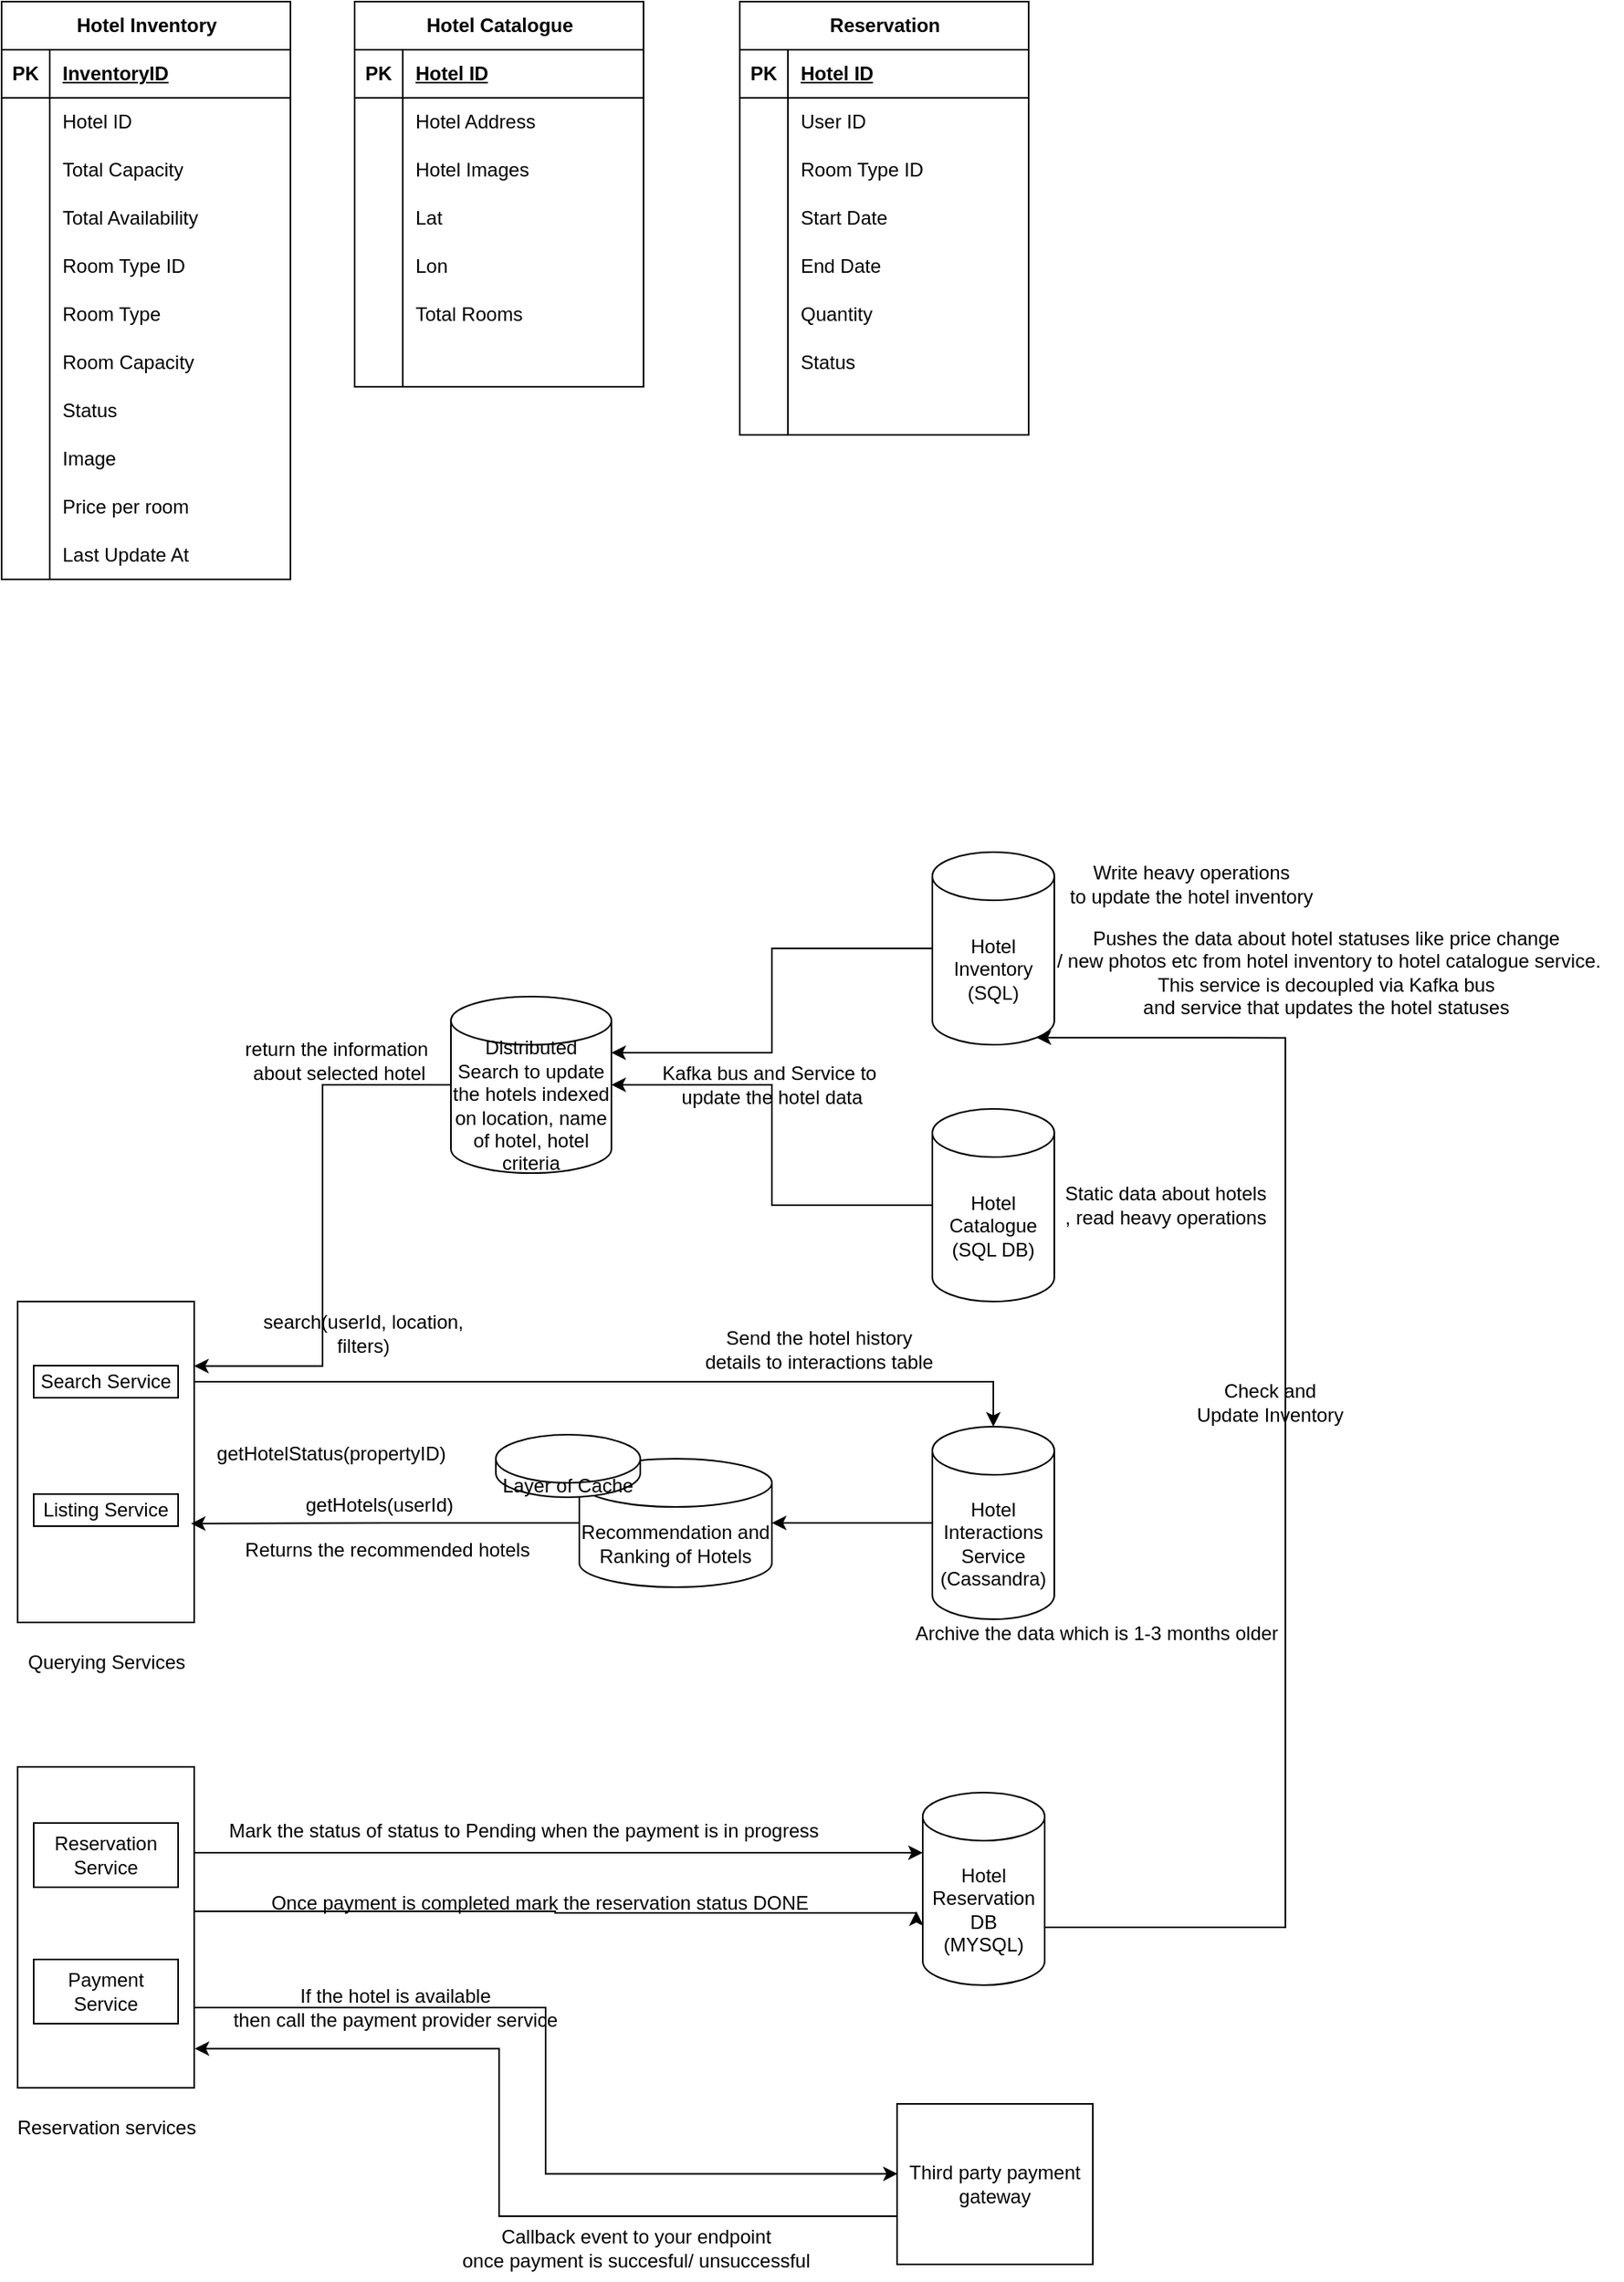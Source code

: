 <mxfile version="25.0.3">
  <diagram name="Page-1" id="vm1UubGcQgJOCqlKM7Y3">
    <mxGraphModel dx="1974" dy="1816" grid="1" gridSize="10" guides="1" tooltips="1" connect="1" arrows="1" fold="1" page="1" pageScale="1" pageWidth="827" pageHeight="1169" math="0" shadow="0">
      <root>
        <mxCell id="0" />
        <mxCell id="1" parent="0" />
        <mxCell id="UW23x5V6I6c93Vik2lZC-2" value="" style="rounded=0;whiteSpace=wrap;html=1;" vertex="1" parent="1">
          <mxGeometry y="240" width="110" height="200" as="geometry" />
        </mxCell>
        <mxCell id="UW23x5V6I6c93Vik2lZC-30" style="edgeStyle=orthogonalEdgeStyle;rounded=0;orthogonalLoop=1;jettySize=auto;html=1;entryX=1;entryY=0.5;entryDx=0;entryDy=0;entryPerimeter=0;" edge="1" parent="1" source="UW23x5V6I6c93Vik2lZC-3" target="UW23x5V6I6c93Vik2lZC-25">
          <mxGeometry relative="1" as="geometry">
            <mxPoint x="414" y="180" as="targetPoint" />
          </mxGeometry>
        </mxCell>
        <mxCell id="UW23x5V6I6c93Vik2lZC-3" value="Hotel Catalogue&lt;div&gt;(SQL DB)&lt;/div&gt;" style="shape=cylinder3;whiteSpace=wrap;html=1;boundedLbl=1;backgroundOutline=1;size=15;" vertex="1" parent="1">
          <mxGeometry x="570" y="120" width="76" height="120" as="geometry" />
        </mxCell>
        <mxCell id="UW23x5V6I6c93Vik2lZC-4" value="Hotel Inventory&lt;div&gt;(SQL)&lt;/div&gt;" style="shape=cylinder3;whiteSpace=wrap;html=1;boundedLbl=1;backgroundOutline=1;size=15;" vertex="1" parent="1">
          <mxGeometry x="570" y="-40" width="76" height="120" as="geometry" />
        </mxCell>
        <mxCell id="UW23x5V6I6c93Vik2lZC-6" value="search(userId, location,&lt;div&gt;filters)&lt;/div&gt;" style="text;html=1;align=center;verticalAlign=middle;resizable=0;points=[];autosize=1;strokeColor=none;fillColor=none;" vertex="1" parent="1">
          <mxGeometry x="140" y="240" width="150" height="40" as="geometry" />
        </mxCell>
        <mxCell id="UW23x5V6I6c93Vik2lZC-12" value="getHotelStatus(propertyID)" style="text;html=1;align=center;verticalAlign=middle;resizable=0;points=[];autosize=1;strokeColor=none;fillColor=none;" vertex="1" parent="1">
          <mxGeometry x="110" y="320" width="170" height="30" as="geometry" />
        </mxCell>
        <mxCell id="UW23x5V6I6c93Vik2lZC-14" value="Search Service" style="rounded=0;whiteSpace=wrap;html=1;" vertex="1" parent="1">
          <mxGeometry x="10" y="280" width="90" height="20" as="geometry" />
        </mxCell>
        <mxCell id="UW23x5V6I6c93Vik2lZC-15" value="Listing Service" style="rounded=0;whiteSpace=wrap;html=1;" vertex="1" parent="1">
          <mxGeometry x="10" y="360" width="90" height="20" as="geometry" />
        </mxCell>
        <mxCell id="UW23x5V6I6c93Vik2lZC-25" value="Distributed Search to update the hotels indexed on location, name of hotel, hotel criteria" style="shape=cylinder3;whiteSpace=wrap;html=1;boundedLbl=1;backgroundOutline=1;size=15;" vertex="1" parent="1">
          <mxGeometry x="270" y="50" width="100" height="110" as="geometry" />
        </mxCell>
        <mxCell id="UW23x5V6I6c93Vik2lZC-31" value="return the information&amp;nbsp;&lt;div&gt;about selected hotel&lt;br&gt;&lt;/div&gt;" style="text;html=1;align=center;verticalAlign=middle;resizable=0;points=[];autosize=1;strokeColor=none;fillColor=none;" vertex="1" parent="1">
          <mxGeometry x="130" y="70" width="140" height="40" as="geometry" />
        </mxCell>
        <mxCell id="UW23x5V6I6c93Vik2lZC-36" value="Kafka bus and Service to&lt;div&gt;&amp;nbsp;update the hotel data&lt;/div&gt;" style="text;html=1;align=center;verticalAlign=middle;resizable=0;points=[];autosize=1;strokeColor=none;fillColor=none;" vertex="1" parent="1">
          <mxGeometry x="388" y="85" width="160" height="40" as="geometry" />
        </mxCell>
        <mxCell id="UW23x5V6I6c93Vik2lZC-37" value="Hotel Interactions Service&lt;div&gt;(Cassandra)&lt;/div&gt;" style="shape=cylinder3;whiteSpace=wrap;html=1;boundedLbl=1;backgroundOutline=1;size=15;" vertex="1" parent="1">
          <mxGeometry x="570" y="318" width="76" height="120" as="geometry" />
        </mxCell>
        <mxCell id="UW23x5V6I6c93Vik2lZC-38" value="&lt;div&gt;Recommendation and Ranking of Hotels&lt;/div&gt;" style="shape=cylinder3;whiteSpace=wrap;html=1;boundedLbl=1;backgroundOutline=1;size=15;" vertex="1" parent="1">
          <mxGeometry x="350" y="338" width="120" height="80" as="geometry" />
        </mxCell>
        <mxCell id="UW23x5V6I6c93Vik2lZC-39" style="edgeStyle=orthogonalEdgeStyle;rounded=0;orthogonalLoop=1;jettySize=auto;html=1;entryX=1;entryY=0.5;entryDx=0;entryDy=0;entryPerimeter=0;" edge="1" parent="1" source="UW23x5V6I6c93Vik2lZC-37" target="UW23x5V6I6c93Vik2lZC-38">
          <mxGeometry relative="1" as="geometry" />
        </mxCell>
        <mxCell id="UW23x5V6I6c93Vik2lZC-40" style="edgeStyle=orthogonalEdgeStyle;rounded=0;orthogonalLoop=1;jettySize=auto;html=1;entryX=0.982;entryY=0.692;entryDx=0;entryDy=0;entryPerimeter=0;" edge="1" parent="1" source="UW23x5V6I6c93Vik2lZC-38" target="UW23x5V6I6c93Vik2lZC-2">
          <mxGeometry relative="1" as="geometry" />
        </mxCell>
        <mxCell id="UW23x5V6I6c93Vik2lZC-42" style="edgeStyle=orthogonalEdgeStyle;rounded=0;orthogonalLoop=1;jettySize=auto;html=1;exitX=1;exitY=0.25;exitDx=0;exitDy=0;entryX=0.5;entryY=0;entryDx=0;entryDy=0;entryPerimeter=0;" edge="1" parent="1" source="UW23x5V6I6c93Vik2lZC-2" target="UW23x5V6I6c93Vik2lZC-37">
          <mxGeometry relative="1" as="geometry">
            <Array as="points">
              <mxPoint x="608" y="290" />
            </Array>
          </mxGeometry>
        </mxCell>
        <mxCell id="UW23x5V6I6c93Vik2lZC-43" style="edgeStyle=orthogonalEdgeStyle;rounded=0;orthogonalLoop=1;jettySize=auto;html=1;entryX=1;entryY=0.201;entryDx=0;entryDy=0;entryPerimeter=0;" edge="1" parent="1" source="UW23x5V6I6c93Vik2lZC-25" target="UW23x5V6I6c93Vik2lZC-2">
          <mxGeometry relative="1" as="geometry" />
        </mxCell>
        <mxCell id="UW23x5V6I6c93Vik2lZC-44" value="Send the hotel history&lt;div&gt;details to interactions table&lt;/div&gt;" style="text;html=1;align=center;verticalAlign=middle;resizable=0;points=[];autosize=1;strokeColor=none;fillColor=none;" vertex="1" parent="1">
          <mxGeometry x="414" y="250" width="170" height="40" as="geometry" />
        </mxCell>
        <mxCell id="UW23x5V6I6c93Vik2lZC-46" value="Pushes the data about hotel statuses like price change&lt;div&gt;&amp;nbsp;/ new photos etc from hotel inventory to hotel catalogue service.&lt;/div&gt;&lt;div&gt;This service is decoupled via Kafka bus&lt;/div&gt;&lt;div&gt;and service that updates the hotel statuses&lt;/div&gt;" style="text;html=1;align=center;verticalAlign=middle;resizable=0;points=[];autosize=1;strokeColor=none;fillColor=none;" vertex="1" parent="1">
          <mxGeometry x="630" width="370" height="70" as="geometry" />
        </mxCell>
        <mxCell id="UW23x5V6I6c93Vik2lZC-47" value="Returns the recommended hotels" style="text;html=1;align=center;verticalAlign=middle;resizable=0;points=[];autosize=1;strokeColor=none;fillColor=none;" vertex="1" parent="1">
          <mxGeometry x="130" y="380" width="200" height="30" as="geometry" />
        </mxCell>
        <mxCell id="UW23x5V6I6c93Vik2lZC-50" value="&lt;div&gt;Layer of Cache&lt;/div&gt;" style="shape=cylinder3;whiteSpace=wrap;html=1;boundedLbl=1;backgroundOutline=1;size=15;" vertex="1" parent="1">
          <mxGeometry x="298" y="323" width="90" height="39" as="geometry" />
        </mxCell>
        <mxCell id="UW23x5V6I6c93Vik2lZC-51" value="getHotels(userId)" style="text;html=1;align=center;verticalAlign=middle;resizable=0;points=[];autosize=1;strokeColor=none;fillColor=none;" vertex="1" parent="1">
          <mxGeometry x="170" y="354" width="110" height="26" as="geometry" />
        </mxCell>
        <mxCell id="UW23x5V6I6c93Vik2lZC-52" value="&lt;br class=&quot;Apple-interchange-newline&quot;&gt;&lt;span style=&quot;text-wrap-mode: wrap;&quot;&gt;Archive the data which is 1-3 months older&lt;/span&gt;" style="text;html=1;align=center;verticalAlign=middle;resizable=0;points=[];autosize=1;strokeColor=none;fillColor=none;" vertex="1" parent="1">
          <mxGeometry x="550" y="418" width="244" height="41" as="geometry" />
        </mxCell>
        <mxCell id="UW23x5V6I6c93Vik2lZC-53" value="Hotel Inventory" style="shape=table;startSize=30;container=1;collapsible=1;childLayout=tableLayout;fixedRows=1;rowLines=0;fontStyle=1;align=center;resizeLast=1;html=1;" vertex="1" parent="1">
          <mxGeometry x="-10" y="-570" width="180" height="360" as="geometry" />
        </mxCell>
        <mxCell id="UW23x5V6I6c93Vik2lZC-54" value="" style="shape=tableRow;horizontal=0;startSize=0;swimlaneHead=0;swimlaneBody=0;fillColor=none;collapsible=0;dropTarget=0;points=[[0,0.5],[1,0.5]];portConstraint=eastwest;top=0;left=0;right=0;bottom=1;" vertex="1" parent="UW23x5V6I6c93Vik2lZC-53">
          <mxGeometry y="30" width="180" height="30" as="geometry" />
        </mxCell>
        <mxCell id="UW23x5V6I6c93Vik2lZC-55" value="PK" style="shape=partialRectangle;connectable=0;fillColor=none;top=0;left=0;bottom=0;right=0;fontStyle=1;overflow=hidden;whiteSpace=wrap;html=1;" vertex="1" parent="UW23x5V6I6c93Vik2lZC-54">
          <mxGeometry width="30" height="30" as="geometry">
            <mxRectangle width="30" height="30" as="alternateBounds" />
          </mxGeometry>
        </mxCell>
        <mxCell id="UW23x5V6I6c93Vik2lZC-56" value="InventoryID" style="shape=partialRectangle;connectable=0;fillColor=none;top=0;left=0;bottom=0;right=0;align=left;spacingLeft=6;fontStyle=5;overflow=hidden;whiteSpace=wrap;html=1;" vertex="1" parent="UW23x5V6I6c93Vik2lZC-54">
          <mxGeometry x="30" width="150" height="30" as="geometry">
            <mxRectangle width="150" height="30" as="alternateBounds" />
          </mxGeometry>
        </mxCell>
        <mxCell id="UW23x5V6I6c93Vik2lZC-57" value="" style="shape=tableRow;horizontal=0;startSize=0;swimlaneHead=0;swimlaneBody=0;fillColor=none;collapsible=0;dropTarget=0;points=[[0,0.5],[1,0.5]];portConstraint=eastwest;top=0;left=0;right=0;bottom=0;" vertex="1" parent="UW23x5V6I6c93Vik2lZC-53">
          <mxGeometry y="60" width="180" height="30" as="geometry" />
        </mxCell>
        <mxCell id="UW23x5V6I6c93Vik2lZC-58" value="" style="shape=partialRectangle;connectable=0;fillColor=none;top=0;left=0;bottom=0;right=0;editable=1;overflow=hidden;whiteSpace=wrap;html=1;" vertex="1" parent="UW23x5V6I6c93Vik2lZC-57">
          <mxGeometry width="30" height="30" as="geometry">
            <mxRectangle width="30" height="30" as="alternateBounds" />
          </mxGeometry>
        </mxCell>
        <mxCell id="UW23x5V6I6c93Vik2lZC-59" value="Hotel ID" style="shape=partialRectangle;connectable=0;fillColor=none;top=0;left=0;bottom=0;right=0;align=left;spacingLeft=6;overflow=hidden;whiteSpace=wrap;html=1;" vertex="1" parent="UW23x5V6I6c93Vik2lZC-57">
          <mxGeometry x="30" width="150" height="30" as="geometry">
            <mxRectangle width="150" height="30" as="alternateBounds" />
          </mxGeometry>
        </mxCell>
        <mxCell id="UW23x5V6I6c93Vik2lZC-106" style="shape=tableRow;horizontal=0;startSize=0;swimlaneHead=0;swimlaneBody=0;fillColor=none;collapsible=0;dropTarget=0;points=[[0,0.5],[1,0.5]];portConstraint=eastwest;top=0;left=0;right=0;bottom=0;" vertex="1" parent="UW23x5V6I6c93Vik2lZC-53">
          <mxGeometry y="90" width="180" height="30" as="geometry" />
        </mxCell>
        <mxCell id="UW23x5V6I6c93Vik2lZC-107" style="shape=partialRectangle;connectable=0;fillColor=none;top=0;left=0;bottom=0;right=0;editable=1;overflow=hidden;whiteSpace=wrap;html=1;" vertex="1" parent="UW23x5V6I6c93Vik2lZC-106">
          <mxGeometry width="30" height="30" as="geometry">
            <mxRectangle width="30" height="30" as="alternateBounds" />
          </mxGeometry>
        </mxCell>
        <mxCell id="UW23x5V6I6c93Vik2lZC-108" value="Total Capacity" style="shape=partialRectangle;connectable=0;fillColor=none;top=0;left=0;bottom=0;right=0;align=left;spacingLeft=6;overflow=hidden;whiteSpace=wrap;html=1;" vertex="1" parent="UW23x5V6I6c93Vik2lZC-106">
          <mxGeometry x="30" width="150" height="30" as="geometry">
            <mxRectangle width="150" height="30" as="alternateBounds" />
          </mxGeometry>
        </mxCell>
        <mxCell id="UW23x5V6I6c93Vik2lZC-103" style="shape=tableRow;horizontal=0;startSize=0;swimlaneHead=0;swimlaneBody=0;fillColor=none;collapsible=0;dropTarget=0;points=[[0,0.5],[1,0.5]];portConstraint=eastwest;top=0;left=0;right=0;bottom=0;" vertex="1" parent="UW23x5V6I6c93Vik2lZC-53">
          <mxGeometry y="120" width="180" height="30" as="geometry" />
        </mxCell>
        <mxCell id="UW23x5V6I6c93Vik2lZC-104" style="shape=partialRectangle;connectable=0;fillColor=none;top=0;left=0;bottom=0;right=0;editable=1;overflow=hidden;whiteSpace=wrap;html=1;" vertex="1" parent="UW23x5V6I6c93Vik2lZC-103">
          <mxGeometry width="30" height="30" as="geometry">
            <mxRectangle width="30" height="30" as="alternateBounds" />
          </mxGeometry>
        </mxCell>
        <mxCell id="UW23x5V6I6c93Vik2lZC-105" value="Total Availability" style="shape=partialRectangle;connectable=0;fillColor=none;top=0;left=0;bottom=0;right=0;align=left;spacingLeft=6;overflow=hidden;whiteSpace=wrap;html=1;" vertex="1" parent="UW23x5V6I6c93Vik2lZC-103">
          <mxGeometry x="30" width="150" height="30" as="geometry">
            <mxRectangle width="150" height="30" as="alternateBounds" />
          </mxGeometry>
        </mxCell>
        <mxCell id="UW23x5V6I6c93Vik2lZC-131" style="shape=tableRow;horizontal=0;startSize=0;swimlaneHead=0;swimlaneBody=0;fillColor=none;collapsible=0;dropTarget=0;points=[[0,0.5],[1,0.5]];portConstraint=eastwest;top=0;left=0;right=0;bottom=0;" vertex="1" parent="UW23x5V6I6c93Vik2lZC-53">
          <mxGeometry y="150" width="180" height="30" as="geometry" />
        </mxCell>
        <mxCell id="UW23x5V6I6c93Vik2lZC-132" style="shape=partialRectangle;connectable=0;fillColor=none;top=0;left=0;bottom=0;right=0;editable=1;overflow=hidden;whiteSpace=wrap;html=1;" vertex="1" parent="UW23x5V6I6c93Vik2lZC-131">
          <mxGeometry width="30" height="30" as="geometry">
            <mxRectangle width="30" height="30" as="alternateBounds" />
          </mxGeometry>
        </mxCell>
        <mxCell id="UW23x5V6I6c93Vik2lZC-133" value="Room Type ID" style="shape=partialRectangle;connectable=0;fillColor=none;top=0;left=0;bottom=0;right=0;align=left;spacingLeft=6;overflow=hidden;whiteSpace=wrap;html=1;" vertex="1" parent="UW23x5V6I6c93Vik2lZC-131">
          <mxGeometry x="30" width="150" height="30" as="geometry">
            <mxRectangle width="150" height="30" as="alternateBounds" />
          </mxGeometry>
        </mxCell>
        <mxCell id="UW23x5V6I6c93Vik2lZC-60" value="" style="shape=tableRow;horizontal=0;startSize=0;swimlaneHead=0;swimlaneBody=0;fillColor=none;collapsible=0;dropTarget=0;points=[[0,0.5],[1,0.5]];portConstraint=eastwest;top=0;left=0;right=0;bottom=0;" vertex="1" parent="UW23x5V6I6c93Vik2lZC-53">
          <mxGeometry y="180" width="180" height="30" as="geometry" />
        </mxCell>
        <mxCell id="UW23x5V6I6c93Vik2lZC-61" value="" style="shape=partialRectangle;connectable=0;fillColor=none;top=0;left=0;bottom=0;right=0;editable=1;overflow=hidden;whiteSpace=wrap;html=1;" vertex="1" parent="UW23x5V6I6c93Vik2lZC-60">
          <mxGeometry width="30" height="30" as="geometry">
            <mxRectangle width="30" height="30" as="alternateBounds" />
          </mxGeometry>
        </mxCell>
        <mxCell id="UW23x5V6I6c93Vik2lZC-62" value="Room Type" style="shape=partialRectangle;connectable=0;fillColor=none;top=0;left=0;bottom=0;right=0;align=left;spacingLeft=6;overflow=hidden;whiteSpace=wrap;html=1;" vertex="1" parent="UW23x5V6I6c93Vik2lZC-60">
          <mxGeometry x="30" width="150" height="30" as="geometry">
            <mxRectangle width="150" height="30" as="alternateBounds" />
          </mxGeometry>
        </mxCell>
        <mxCell id="UW23x5V6I6c93Vik2lZC-63" value="" style="shape=tableRow;horizontal=0;startSize=0;swimlaneHead=0;swimlaneBody=0;fillColor=none;collapsible=0;dropTarget=0;points=[[0,0.5],[1,0.5]];portConstraint=eastwest;top=0;left=0;right=0;bottom=0;" vertex="1" parent="UW23x5V6I6c93Vik2lZC-53">
          <mxGeometry y="210" width="180" height="30" as="geometry" />
        </mxCell>
        <mxCell id="UW23x5V6I6c93Vik2lZC-64" value="" style="shape=partialRectangle;connectable=0;fillColor=none;top=0;left=0;bottom=0;right=0;editable=1;overflow=hidden;whiteSpace=wrap;html=1;" vertex="1" parent="UW23x5V6I6c93Vik2lZC-63">
          <mxGeometry width="30" height="30" as="geometry">
            <mxRectangle width="30" height="30" as="alternateBounds" />
          </mxGeometry>
        </mxCell>
        <mxCell id="UW23x5V6I6c93Vik2lZC-65" value="Room Capacity" style="shape=partialRectangle;connectable=0;fillColor=none;top=0;left=0;bottom=0;right=0;align=left;spacingLeft=6;overflow=hidden;whiteSpace=wrap;html=1;" vertex="1" parent="UW23x5V6I6c93Vik2lZC-63">
          <mxGeometry x="30" width="150" height="30" as="geometry">
            <mxRectangle width="150" height="30" as="alternateBounds" />
          </mxGeometry>
        </mxCell>
        <mxCell id="UW23x5V6I6c93Vik2lZC-100" style="shape=tableRow;horizontal=0;startSize=0;swimlaneHead=0;swimlaneBody=0;fillColor=none;collapsible=0;dropTarget=0;points=[[0,0.5],[1,0.5]];portConstraint=eastwest;top=0;left=0;right=0;bottom=0;" vertex="1" parent="UW23x5V6I6c93Vik2lZC-53">
          <mxGeometry y="240" width="180" height="30" as="geometry" />
        </mxCell>
        <mxCell id="UW23x5V6I6c93Vik2lZC-101" style="shape=partialRectangle;connectable=0;fillColor=none;top=0;left=0;bottom=0;right=0;editable=1;overflow=hidden;whiteSpace=wrap;html=1;" vertex="1" parent="UW23x5V6I6c93Vik2lZC-100">
          <mxGeometry width="30" height="30" as="geometry">
            <mxRectangle width="30" height="30" as="alternateBounds" />
          </mxGeometry>
        </mxCell>
        <mxCell id="UW23x5V6I6c93Vik2lZC-102" value="Status" style="shape=partialRectangle;connectable=0;fillColor=none;top=0;left=0;bottom=0;right=0;align=left;spacingLeft=6;overflow=hidden;whiteSpace=wrap;html=1;" vertex="1" parent="UW23x5V6I6c93Vik2lZC-100">
          <mxGeometry x="30" width="150" height="30" as="geometry">
            <mxRectangle width="150" height="30" as="alternateBounds" />
          </mxGeometry>
        </mxCell>
        <mxCell id="UW23x5V6I6c93Vik2lZC-66" style="shape=tableRow;horizontal=0;startSize=0;swimlaneHead=0;swimlaneBody=0;fillColor=none;collapsible=0;dropTarget=0;points=[[0,0.5],[1,0.5]];portConstraint=eastwest;top=0;left=0;right=0;bottom=0;" vertex="1" parent="UW23x5V6I6c93Vik2lZC-53">
          <mxGeometry y="270" width="180" height="30" as="geometry" />
        </mxCell>
        <mxCell id="UW23x5V6I6c93Vik2lZC-67" style="shape=partialRectangle;connectable=0;fillColor=none;top=0;left=0;bottom=0;right=0;editable=1;overflow=hidden;whiteSpace=wrap;html=1;" vertex="1" parent="UW23x5V6I6c93Vik2lZC-66">
          <mxGeometry width="30" height="30" as="geometry">
            <mxRectangle width="30" height="30" as="alternateBounds" />
          </mxGeometry>
        </mxCell>
        <mxCell id="UW23x5V6I6c93Vik2lZC-68" value="Image" style="shape=partialRectangle;connectable=0;fillColor=none;top=0;left=0;bottom=0;right=0;align=left;spacingLeft=6;overflow=hidden;whiteSpace=wrap;html=1;" vertex="1" parent="UW23x5V6I6c93Vik2lZC-66">
          <mxGeometry x="30" width="150" height="30" as="geometry">
            <mxRectangle width="150" height="30" as="alternateBounds" />
          </mxGeometry>
        </mxCell>
        <mxCell id="UW23x5V6I6c93Vik2lZC-69" style="shape=tableRow;horizontal=0;startSize=0;swimlaneHead=0;swimlaneBody=0;fillColor=none;collapsible=0;dropTarget=0;points=[[0,0.5],[1,0.5]];portConstraint=eastwest;top=0;left=0;right=0;bottom=0;" vertex="1" parent="UW23x5V6I6c93Vik2lZC-53">
          <mxGeometry y="300" width="180" height="30" as="geometry" />
        </mxCell>
        <mxCell id="UW23x5V6I6c93Vik2lZC-70" style="shape=partialRectangle;connectable=0;fillColor=none;top=0;left=0;bottom=0;right=0;editable=1;overflow=hidden;whiteSpace=wrap;html=1;" vertex="1" parent="UW23x5V6I6c93Vik2lZC-69">
          <mxGeometry width="30" height="30" as="geometry">
            <mxRectangle width="30" height="30" as="alternateBounds" />
          </mxGeometry>
        </mxCell>
        <mxCell id="UW23x5V6I6c93Vik2lZC-71" value="Price per room" style="shape=partialRectangle;connectable=0;fillColor=none;top=0;left=0;bottom=0;right=0;align=left;spacingLeft=6;overflow=hidden;whiteSpace=wrap;html=1;" vertex="1" parent="UW23x5V6I6c93Vik2lZC-69">
          <mxGeometry x="30" width="150" height="30" as="geometry">
            <mxRectangle width="150" height="30" as="alternateBounds" />
          </mxGeometry>
        </mxCell>
        <mxCell id="UW23x5V6I6c93Vik2lZC-72" style="shape=tableRow;horizontal=0;startSize=0;swimlaneHead=0;swimlaneBody=0;fillColor=none;collapsible=0;dropTarget=0;points=[[0,0.5],[1,0.5]];portConstraint=eastwest;top=0;left=0;right=0;bottom=0;" vertex="1" parent="UW23x5V6I6c93Vik2lZC-53">
          <mxGeometry y="330" width="180" height="30" as="geometry" />
        </mxCell>
        <mxCell id="UW23x5V6I6c93Vik2lZC-73" style="shape=partialRectangle;connectable=0;fillColor=none;top=0;left=0;bottom=0;right=0;editable=1;overflow=hidden;whiteSpace=wrap;html=1;" vertex="1" parent="UW23x5V6I6c93Vik2lZC-72">
          <mxGeometry width="30" height="30" as="geometry">
            <mxRectangle width="30" height="30" as="alternateBounds" />
          </mxGeometry>
        </mxCell>
        <mxCell id="UW23x5V6I6c93Vik2lZC-74" value="Last Update At" style="shape=partialRectangle;connectable=0;fillColor=none;top=0;left=0;bottom=0;right=0;align=left;spacingLeft=6;overflow=hidden;whiteSpace=wrap;html=1;" vertex="1" parent="UW23x5V6I6c93Vik2lZC-72">
          <mxGeometry x="30" width="150" height="30" as="geometry">
            <mxRectangle width="150" height="30" as="alternateBounds" />
          </mxGeometry>
        </mxCell>
        <mxCell id="UW23x5V6I6c93Vik2lZC-75" value="Hotel Catalogue" style="shape=table;startSize=30;container=1;collapsible=1;childLayout=tableLayout;fixedRows=1;rowLines=0;fontStyle=1;align=center;resizeLast=1;html=1;" vertex="1" parent="1">
          <mxGeometry x="210" y="-570" width="180" height="240" as="geometry" />
        </mxCell>
        <mxCell id="UW23x5V6I6c93Vik2lZC-76" value="" style="shape=tableRow;horizontal=0;startSize=0;swimlaneHead=0;swimlaneBody=0;fillColor=none;collapsible=0;dropTarget=0;points=[[0,0.5],[1,0.5]];portConstraint=eastwest;top=0;left=0;right=0;bottom=1;" vertex="1" parent="UW23x5V6I6c93Vik2lZC-75">
          <mxGeometry y="30" width="180" height="30" as="geometry" />
        </mxCell>
        <mxCell id="UW23x5V6I6c93Vik2lZC-77" value="PK" style="shape=partialRectangle;connectable=0;fillColor=none;top=0;left=0;bottom=0;right=0;fontStyle=1;overflow=hidden;whiteSpace=wrap;html=1;" vertex="1" parent="UW23x5V6I6c93Vik2lZC-76">
          <mxGeometry width="30" height="30" as="geometry">
            <mxRectangle width="30" height="30" as="alternateBounds" />
          </mxGeometry>
        </mxCell>
        <mxCell id="UW23x5V6I6c93Vik2lZC-78" value="Hotel ID" style="shape=partialRectangle;connectable=0;fillColor=none;top=0;left=0;bottom=0;right=0;align=left;spacingLeft=6;fontStyle=5;overflow=hidden;whiteSpace=wrap;html=1;" vertex="1" parent="UW23x5V6I6c93Vik2lZC-76">
          <mxGeometry x="30" width="150" height="30" as="geometry">
            <mxRectangle width="150" height="30" as="alternateBounds" />
          </mxGeometry>
        </mxCell>
        <mxCell id="UW23x5V6I6c93Vik2lZC-79" value="" style="shape=tableRow;horizontal=0;startSize=0;swimlaneHead=0;swimlaneBody=0;fillColor=none;collapsible=0;dropTarget=0;points=[[0,0.5],[1,0.5]];portConstraint=eastwest;top=0;left=0;right=0;bottom=0;" vertex="1" parent="UW23x5V6I6c93Vik2lZC-75">
          <mxGeometry y="60" width="180" height="30" as="geometry" />
        </mxCell>
        <mxCell id="UW23x5V6I6c93Vik2lZC-80" value="" style="shape=partialRectangle;connectable=0;fillColor=none;top=0;left=0;bottom=0;right=0;editable=1;overflow=hidden;whiteSpace=wrap;html=1;" vertex="1" parent="UW23x5V6I6c93Vik2lZC-79">
          <mxGeometry width="30" height="30" as="geometry">
            <mxRectangle width="30" height="30" as="alternateBounds" />
          </mxGeometry>
        </mxCell>
        <mxCell id="UW23x5V6I6c93Vik2lZC-81" value="Hotel Address" style="shape=partialRectangle;connectable=0;fillColor=none;top=0;left=0;bottom=0;right=0;align=left;spacingLeft=6;overflow=hidden;whiteSpace=wrap;html=1;" vertex="1" parent="UW23x5V6I6c93Vik2lZC-79">
          <mxGeometry x="30" width="150" height="30" as="geometry">
            <mxRectangle width="150" height="30" as="alternateBounds" />
          </mxGeometry>
        </mxCell>
        <mxCell id="UW23x5V6I6c93Vik2lZC-82" value="" style="shape=tableRow;horizontal=0;startSize=0;swimlaneHead=0;swimlaneBody=0;fillColor=none;collapsible=0;dropTarget=0;points=[[0,0.5],[1,0.5]];portConstraint=eastwest;top=0;left=0;right=0;bottom=0;" vertex="1" parent="UW23x5V6I6c93Vik2lZC-75">
          <mxGeometry y="90" width="180" height="30" as="geometry" />
        </mxCell>
        <mxCell id="UW23x5V6I6c93Vik2lZC-83" value="" style="shape=partialRectangle;connectable=0;fillColor=none;top=0;left=0;bottom=0;right=0;editable=1;overflow=hidden;whiteSpace=wrap;html=1;" vertex="1" parent="UW23x5V6I6c93Vik2lZC-82">
          <mxGeometry width="30" height="30" as="geometry">
            <mxRectangle width="30" height="30" as="alternateBounds" />
          </mxGeometry>
        </mxCell>
        <mxCell id="UW23x5V6I6c93Vik2lZC-84" value="Hotel Images" style="shape=partialRectangle;connectable=0;fillColor=none;top=0;left=0;bottom=0;right=0;align=left;spacingLeft=6;overflow=hidden;whiteSpace=wrap;html=1;" vertex="1" parent="UW23x5V6I6c93Vik2lZC-82">
          <mxGeometry x="30" width="150" height="30" as="geometry">
            <mxRectangle width="150" height="30" as="alternateBounds" />
          </mxGeometry>
        </mxCell>
        <mxCell id="UW23x5V6I6c93Vik2lZC-85" value="" style="shape=tableRow;horizontal=0;startSize=0;swimlaneHead=0;swimlaneBody=0;fillColor=none;collapsible=0;dropTarget=0;points=[[0,0.5],[1,0.5]];portConstraint=eastwest;top=0;left=0;right=0;bottom=0;" vertex="1" parent="UW23x5V6I6c93Vik2lZC-75">
          <mxGeometry y="120" width="180" height="30" as="geometry" />
        </mxCell>
        <mxCell id="UW23x5V6I6c93Vik2lZC-86" value="" style="shape=partialRectangle;connectable=0;fillColor=none;top=0;left=0;bottom=0;right=0;editable=1;overflow=hidden;whiteSpace=wrap;html=1;" vertex="1" parent="UW23x5V6I6c93Vik2lZC-85">
          <mxGeometry width="30" height="30" as="geometry">
            <mxRectangle width="30" height="30" as="alternateBounds" />
          </mxGeometry>
        </mxCell>
        <mxCell id="UW23x5V6I6c93Vik2lZC-87" value="Lat" style="shape=partialRectangle;connectable=0;fillColor=none;top=0;left=0;bottom=0;right=0;align=left;spacingLeft=6;overflow=hidden;whiteSpace=wrap;html=1;" vertex="1" parent="UW23x5V6I6c93Vik2lZC-85">
          <mxGeometry x="30" width="150" height="30" as="geometry">
            <mxRectangle width="150" height="30" as="alternateBounds" />
          </mxGeometry>
        </mxCell>
        <mxCell id="UW23x5V6I6c93Vik2lZC-88" style="shape=tableRow;horizontal=0;startSize=0;swimlaneHead=0;swimlaneBody=0;fillColor=none;collapsible=0;dropTarget=0;points=[[0,0.5],[1,0.5]];portConstraint=eastwest;top=0;left=0;right=0;bottom=0;" vertex="1" parent="UW23x5V6I6c93Vik2lZC-75">
          <mxGeometry y="150" width="180" height="30" as="geometry" />
        </mxCell>
        <mxCell id="UW23x5V6I6c93Vik2lZC-89" style="shape=partialRectangle;connectable=0;fillColor=none;top=0;left=0;bottom=0;right=0;editable=1;overflow=hidden;whiteSpace=wrap;html=1;" vertex="1" parent="UW23x5V6I6c93Vik2lZC-88">
          <mxGeometry width="30" height="30" as="geometry">
            <mxRectangle width="30" height="30" as="alternateBounds" />
          </mxGeometry>
        </mxCell>
        <mxCell id="UW23x5V6I6c93Vik2lZC-90" value="Lon" style="shape=partialRectangle;connectable=0;fillColor=none;top=0;left=0;bottom=0;right=0;align=left;spacingLeft=6;overflow=hidden;whiteSpace=wrap;html=1;" vertex="1" parent="UW23x5V6I6c93Vik2lZC-88">
          <mxGeometry x="30" width="150" height="30" as="geometry">
            <mxRectangle width="150" height="30" as="alternateBounds" />
          </mxGeometry>
        </mxCell>
        <mxCell id="UW23x5V6I6c93Vik2lZC-91" style="shape=tableRow;horizontal=0;startSize=0;swimlaneHead=0;swimlaneBody=0;fillColor=none;collapsible=0;dropTarget=0;points=[[0,0.5],[1,0.5]];portConstraint=eastwest;top=0;left=0;right=0;bottom=0;" vertex="1" parent="UW23x5V6I6c93Vik2lZC-75">
          <mxGeometry y="180" width="180" height="30" as="geometry" />
        </mxCell>
        <mxCell id="UW23x5V6I6c93Vik2lZC-92" style="shape=partialRectangle;connectable=0;fillColor=none;top=0;left=0;bottom=0;right=0;editable=1;overflow=hidden;whiteSpace=wrap;html=1;" vertex="1" parent="UW23x5V6I6c93Vik2lZC-91">
          <mxGeometry width="30" height="30" as="geometry">
            <mxRectangle width="30" height="30" as="alternateBounds" />
          </mxGeometry>
        </mxCell>
        <mxCell id="UW23x5V6I6c93Vik2lZC-93" value="Total Rooms" style="shape=partialRectangle;connectable=0;fillColor=none;top=0;left=0;bottom=0;right=0;align=left;spacingLeft=6;overflow=hidden;whiteSpace=wrap;html=1;" vertex="1" parent="UW23x5V6I6c93Vik2lZC-91">
          <mxGeometry x="30" width="150" height="30" as="geometry">
            <mxRectangle width="150" height="30" as="alternateBounds" />
          </mxGeometry>
        </mxCell>
        <mxCell id="UW23x5V6I6c93Vik2lZC-94" style="shape=tableRow;horizontal=0;startSize=0;swimlaneHead=0;swimlaneBody=0;fillColor=none;collapsible=0;dropTarget=0;points=[[0,0.5],[1,0.5]];portConstraint=eastwest;top=0;left=0;right=0;bottom=0;" vertex="1" parent="UW23x5V6I6c93Vik2lZC-75">
          <mxGeometry y="210" width="180" height="30" as="geometry" />
        </mxCell>
        <mxCell id="UW23x5V6I6c93Vik2lZC-95" style="shape=partialRectangle;connectable=0;fillColor=none;top=0;left=0;bottom=0;right=0;editable=1;overflow=hidden;whiteSpace=wrap;html=1;" vertex="1" parent="UW23x5V6I6c93Vik2lZC-94">
          <mxGeometry width="30" height="30" as="geometry">
            <mxRectangle width="30" height="30" as="alternateBounds" />
          </mxGeometry>
        </mxCell>
        <mxCell id="UW23x5V6I6c93Vik2lZC-96" value="" style="shape=partialRectangle;connectable=0;fillColor=none;top=0;left=0;bottom=0;right=0;align=left;spacingLeft=6;overflow=hidden;whiteSpace=wrap;html=1;" vertex="1" parent="UW23x5V6I6c93Vik2lZC-94">
          <mxGeometry x="30" width="150" height="30" as="geometry">
            <mxRectangle width="150" height="30" as="alternateBounds" />
          </mxGeometry>
        </mxCell>
        <mxCell id="UW23x5V6I6c93Vik2lZC-97" style="edgeStyle=orthogonalEdgeStyle;rounded=0;orthogonalLoop=1;jettySize=auto;html=1;entryX=1;entryY=0;entryDx=0;entryDy=35;entryPerimeter=0;" edge="1" parent="1" source="UW23x5V6I6c93Vik2lZC-4" target="UW23x5V6I6c93Vik2lZC-25">
          <mxGeometry relative="1" as="geometry" />
        </mxCell>
        <mxCell id="UW23x5V6I6c93Vik2lZC-98" value="Static data about hotels&lt;div&gt;, read heavy operations&lt;/div&gt;" style="text;html=1;align=center;verticalAlign=middle;resizable=0;points=[];autosize=1;strokeColor=none;fillColor=none;" vertex="1" parent="1">
          <mxGeometry x="640" y="160" width="150" height="40" as="geometry" />
        </mxCell>
        <mxCell id="UW23x5V6I6c93Vik2lZC-99" value="Write heavy operations&lt;div&gt;to update the hotel inventory&lt;/div&gt;" style="text;html=1;align=center;verticalAlign=middle;resizable=0;points=[];autosize=1;strokeColor=none;fillColor=none;" vertex="1" parent="1">
          <mxGeometry x="646" y="-40" width="170" height="40" as="geometry" />
        </mxCell>
        <mxCell id="UW23x5V6I6c93Vik2lZC-109" value="Reservation" style="shape=table;startSize=30;container=1;collapsible=1;childLayout=tableLayout;fixedRows=1;rowLines=0;fontStyle=1;align=center;resizeLast=1;html=1;" vertex="1" parent="1">
          <mxGeometry x="450" y="-570" width="180" height="270" as="geometry" />
        </mxCell>
        <mxCell id="UW23x5V6I6c93Vik2lZC-110" value="" style="shape=tableRow;horizontal=0;startSize=0;swimlaneHead=0;swimlaneBody=0;fillColor=none;collapsible=0;dropTarget=0;points=[[0,0.5],[1,0.5]];portConstraint=eastwest;top=0;left=0;right=0;bottom=1;" vertex="1" parent="UW23x5V6I6c93Vik2lZC-109">
          <mxGeometry y="30" width="180" height="30" as="geometry" />
        </mxCell>
        <mxCell id="UW23x5V6I6c93Vik2lZC-111" value="PK" style="shape=partialRectangle;connectable=0;fillColor=none;top=0;left=0;bottom=0;right=0;fontStyle=1;overflow=hidden;whiteSpace=wrap;html=1;" vertex="1" parent="UW23x5V6I6c93Vik2lZC-110">
          <mxGeometry width="30" height="30" as="geometry">
            <mxRectangle width="30" height="30" as="alternateBounds" />
          </mxGeometry>
        </mxCell>
        <mxCell id="UW23x5V6I6c93Vik2lZC-112" value="Hotel ID" style="shape=partialRectangle;connectable=0;fillColor=none;top=0;left=0;bottom=0;right=0;align=left;spacingLeft=6;fontStyle=5;overflow=hidden;whiteSpace=wrap;html=1;" vertex="1" parent="UW23x5V6I6c93Vik2lZC-110">
          <mxGeometry x="30" width="150" height="30" as="geometry">
            <mxRectangle width="150" height="30" as="alternateBounds" />
          </mxGeometry>
        </mxCell>
        <mxCell id="UW23x5V6I6c93Vik2lZC-160" style="shape=tableRow;horizontal=0;startSize=0;swimlaneHead=0;swimlaneBody=0;fillColor=none;collapsible=0;dropTarget=0;points=[[0,0.5],[1,0.5]];portConstraint=eastwest;top=0;left=0;right=0;bottom=0;" vertex="1" parent="UW23x5V6I6c93Vik2lZC-109">
          <mxGeometry y="60" width="180" height="30" as="geometry" />
        </mxCell>
        <mxCell id="UW23x5V6I6c93Vik2lZC-161" style="shape=partialRectangle;connectable=0;fillColor=none;top=0;left=0;bottom=0;right=0;editable=1;overflow=hidden;whiteSpace=wrap;html=1;" vertex="1" parent="UW23x5V6I6c93Vik2lZC-160">
          <mxGeometry width="30" height="30" as="geometry">
            <mxRectangle width="30" height="30" as="alternateBounds" />
          </mxGeometry>
        </mxCell>
        <mxCell id="UW23x5V6I6c93Vik2lZC-162" value="User ID" style="shape=partialRectangle;connectable=0;fillColor=none;top=0;left=0;bottom=0;right=0;align=left;spacingLeft=6;overflow=hidden;whiteSpace=wrap;html=1;" vertex="1" parent="UW23x5V6I6c93Vik2lZC-160">
          <mxGeometry x="30" width="150" height="30" as="geometry">
            <mxRectangle width="150" height="30" as="alternateBounds" />
          </mxGeometry>
        </mxCell>
        <mxCell id="UW23x5V6I6c93Vik2lZC-113" value="" style="shape=tableRow;horizontal=0;startSize=0;swimlaneHead=0;swimlaneBody=0;fillColor=none;collapsible=0;dropTarget=0;points=[[0,0.5],[1,0.5]];portConstraint=eastwest;top=0;left=0;right=0;bottom=0;" vertex="1" parent="UW23x5V6I6c93Vik2lZC-109">
          <mxGeometry y="90" width="180" height="30" as="geometry" />
        </mxCell>
        <mxCell id="UW23x5V6I6c93Vik2lZC-114" value="" style="shape=partialRectangle;connectable=0;fillColor=none;top=0;left=0;bottom=0;right=0;editable=1;overflow=hidden;whiteSpace=wrap;html=1;" vertex="1" parent="UW23x5V6I6c93Vik2lZC-113">
          <mxGeometry width="30" height="30" as="geometry">
            <mxRectangle width="30" height="30" as="alternateBounds" />
          </mxGeometry>
        </mxCell>
        <mxCell id="UW23x5V6I6c93Vik2lZC-115" value="Room Type ID" style="shape=partialRectangle;connectable=0;fillColor=none;top=0;left=0;bottom=0;right=0;align=left;spacingLeft=6;overflow=hidden;whiteSpace=wrap;html=1;" vertex="1" parent="UW23x5V6I6c93Vik2lZC-113">
          <mxGeometry x="30" width="150" height="30" as="geometry">
            <mxRectangle width="150" height="30" as="alternateBounds" />
          </mxGeometry>
        </mxCell>
        <mxCell id="UW23x5V6I6c93Vik2lZC-116" value="" style="shape=tableRow;horizontal=0;startSize=0;swimlaneHead=0;swimlaneBody=0;fillColor=none;collapsible=0;dropTarget=0;points=[[0,0.5],[1,0.5]];portConstraint=eastwest;top=0;left=0;right=0;bottom=0;" vertex="1" parent="UW23x5V6I6c93Vik2lZC-109">
          <mxGeometry y="120" width="180" height="30" as="geometry" />
        </mxCell>
        <mxCell id="UW23x5V6I6c93Vik2lZC-117" value="" style="shape=partialRectangle;connectable=0;fillColor=none;top=0;left=0;bottom=0;right=0;editable=1;overflow=hidden;whiteSpace=wrap;html=1;" vertex="1" parent="UW23x5V6I6c93Vik2lZC-116">
          <mxGeometry width="30" height="30" as="geometry">
            <mxRectangle width="30" height="30" as="alternateBounds" />
          </mxGeometry>
        </mxCell>
        <mxCell id="UW23x5V6I6c93Vik2lZC-118" value="Start Date" style="shape=partialRectangle;connectable=0;fillColor=none;top=0;left=0;bottom=0;right=0;align=left;spacingLeft=6;overflow=hidden;whiteSpace=wrap;html=1;" vertex="1" parent="UW23x5V6I6c93Vik2lZC-116">
          <mxGeometry x="30" width="150" height="30" as="geometry">
            <mxRectangle width="150" height="30" as="alternateBounds" />
          </mxGeometry>
        </mxCell>
        <mxCell id="UW23x5V6I6c93Vik2lZC-119" value="" style="shape=tableRow;horizontal=0;startSize=0;swimlaneHead=0;swimlaneBody=0;fillColor=none;collapsible=0;dropTarget=0;points=[[0,0.5],[1,0.5]];portConstraint=eastwest;top=0;left=0;right=0;bottom=0;" vertex="1" parent="UW23x5V6I6c93Vik2lZC-109">
          <mxGeometry y="150" width="180" height="30" as="geometry" />
        </mxCell>
        <mxCell id="UW23x5V6I6c93Vik2lZC-120" value="" style="shape=partialRectangle;connectable=0;fillColor=none;top=0;left=0;bottom=0;right=0;editable=1;overflow=hidden;whiteSpace=wrap;html=1;" vertex="1" parent="UW23x5V6I6c93Vik2lZC-119">
          <mxGeometry width="30" height="30" as="geometry">
            <mxRectangle width="30" height="30" as="alternateBounds" />
          </mxGeometry>
        </mxCell>
        <mxCell id="UW23x5V6I6c93Vik2lZC-121" value="End Date" style="shape=partialRectangle;connectable=0;fillColor=none;top=0;left=0;bottom=0;right=0;align=left;spacingLeft=6;overflow=hidden;whiteSpace=wrap;html=1;" vertex="1" parent="UW23x5V6I6c93Vik2lZC-119">
          <mxGeometry x="30" width="150" height="30" as="geometry">
            <mxRectangle width="150" height="30" as="alternateBounds" />
          </mxGeometry>
        </mxCell>
        <mxCell id="UW23x5V6I6c93Vik2lZC-122" style="shape=tableRow;horizontal=0;startSize=0;swimlaneHead=0;swimlaneBody=0;fillColor=none;collapsible=0;dropTarget=0;points=[[0,0.5],[1,0.5]];portConstraint=eastwest;top=0;left=0;right=0;bottom=0;" vertex="1" parent="UW23x5V6I6c93Vik2lZC-109">
          <mxGeometry y="180" width="180" height="30" as="geometry" />
        </mxCell>
        <mxCell id="UW23x5V6I6c93Vik2lZC-123" style="shape=partialRectangle;connectable=0;fillColor=none;top=0;left=0;bottom=0;right=0;editable=1;overflow=hidden;whiteSpace=wrap;html=1;" vertex="1" parent="UW23x5V6I6c93Vik2lZC-122">
          <mxGeometry width="30" height="30" as="geometry">
            <mxRectangle width="30" height="30" as="alternateBounds" />
          </mxGeometry>
        </mxCell>
        <mxCell id="UW23x5V6I6c93Vik2lZC-124" value="Quantity" style="shape=partialRectangle;connectable=0;fillColor=none;top=0;left=0;bottom=0;right=0;align=left;spacingLeft=6;overflow=hidden;whiteSpace=wrap;html=1;" vertex="1" parent="UW23x5V6I6c93Vik2lZC-122">
          <mxGeometry x="30" width="150" height="30" as="geometry">
            <mxRectangle width="150" height="30" as="alternateBounds" />
          </mxGeometry>
        </mxCell>
        <mxCell id="UW23x5V6I6c93Vik2lZC-125" style="shape=tableRow;horizontal=0;startSize=0;swimlaneHead=0;swimlaneBody=0;fillColor=none;collapsible=0;dropTarget=0;points=[[0,0.5],[1,0.5]];portConstraint=eastwest;top=0;left=0;right=0;bottom=0;" vertex="1" parent="UW23x5V6I6c93Vik2lZC-109">
          <mxGeometry y="210" width="180" height="30" as="geometry" />
        </mxCell>
        <mxCell id="UW23x5V6I6c93Vik2lZC-126" style="shape=partialRectangle;connectable=0;fillColor=none;top=0;left=0;bottom=0;right=0;editable=1;overflow=hidden;whiteSpace=wrap;html=1;" vertex="1" parent="UW23x5V6I6c93Vik2lZC-125">
          <mxGeometry width="30" height="30" as="geometry">
            <mxRectangle width="30" height="30" as="alternateBounds" />
          </mxGeometry>
        </mxCell>
        <mxCell id="UW23x5V6I6c93Vik2lZC-127" value="Status" style="shape=partialRectangle;connectable=0;fillColor=none;top=0;left=0;bottom=0;right=0;align=left;spacingLeft=6;overflow=hidden;whiteSpace=wrap;html=1;" vertex="1" parent="UW23x5V6I6c93Vik2lZC-125">
          <mxGeometry x="30" width="150" height="30" as="geometry">
            <mxRectangle width="150" height="30" as="alternateBounds" />
          </mxGeometry>
        </mxCell>
        <mxCell id="UW23x5V6I6c93Vik2lZC-128" style="shape=tableRow;horizontal=0;startSize=0;swimlaneHead=0;swimlaneBody=0;fillColor=none;collapsible=0;dropTarget=0;points=[[0,0.5],[1,0.5]];portConstraint=eastwest;top=0;left=0;right=0;bottom=0;" vertex="1" parent="UW23x5V6I6c93Vik2lZC-109">
          <mxGeometry y="240" width="180" height="30" as="geometry" />
        </mxCell>
        <mxCell id="UW23x5V6I6c93Vik2lZC-129" style="shape=partialRectangle;connectable=0;fillColor=none;top=0;left=0;bottom=0;right=0;editable=1;overflow=hidden;whiteSpace=wrap;html=1;" vertex="1" parent="UW23x5V6I6c93Vik2lZC-128">
          <mxGeometry width="30" height="30" as="geometry">
            <mxRectangle width="30" height="30" as="alternateBounds" />
          </mxGeometry>
        </mxCell>
        <mxCell id="UW23x5V6I6c93Vik2lZC-130" value="" style="shape=partialRectangle;connectable=0;fillColor=none;top=0;left=0;bottom=0;right=0;align=left;spacingLeft=6;overflow=hidden;whiteSpace=wrap;html=1;" vertex="1" parent="UW23x5V6I6c93Vik2lZC-128">
          <mxGeometry x="30" width="150" height="30" as="geometry">
            <mxRectangle width="150" height="30" as="alternateBounds" />
          </mxGeometry>
        </mxCell>
        <mxCell id="UW23x5V6I6c93Vik2lZC-135" value="" style="rounded=0;whiteSpace=wrap;html=1;" vertex="1" parent="1">
          <mxGeometry y="530" width="110" height="200" as="geometry" />
        </mxCell>
        <mxCell id="UW23x5V6I6c93Vik2lZC-136" value="Reservation Service" style="rounded=0;whiteSpace=wrap;html=1;" vertex="1" parent="1">
          <mxGeometry x="10" y="565" width="90" height="40" as="geometry" />
        </mxCell>
        <mxCell id="UW23x5V6I6c93Vik2lZC-138" value="Hotel Reservation DB&lt;div&gt;(MYSQL)&lt;/div&gt;" style="shape=cylinder3;whiteSpace=wrap;html=1;boundedLbl=1;backgroundOutline=1;size=15;" vertex="1" parent="1">
          <mxGeometry x="564" y="546" width="76" height="120" as="geometry" />
        </mxCell>
        <mxCell id="UW23x5V6I6c93Vik2lZC-140" style="edgeStyle=orthogonalEdgeStyle;rounded=0;orthogonalLoop=1;jettySize=auto;html=1;entryX=0.855;entryY=1;entryDx=0;entryDy=-4.35;entryPerimeter=0;" edge="1" parent="1" source="UW23x5V6I6c93Vik2lZC-138" target="UW23x5V6I6c93Vik2lZC-4">
          <mxGeometry relative="1" as="geometry">
            <Array as="points">
              <mxPoint x="790" y="630" />
              <mxPoint x="790" y="76" />
            </Array>
          </mxGeometry>
        </mxCell>
        <mxCell id="UW23x5V6I6c93Vik2lZC-142" value="&lt;div&gt;Check and&lt;/div&gt;Update Inventory" style="text;html=1;align=center;verticalAlign=middle;resizable=0;points=[];autosize=1;strokeColor=none;fillColor=none;" vertex="1" parent="1">
          <mxGeometry x="725" y="283" width="110" height="40" as="geometry" />
        </mxCell>
        <mxCell id="UW23x5V6I6c93Vik2lZC-143" value="Payment&lt;div&gt;Service&lt;/div&gt;" style="rounded=0;whiteSpace=wrap;html=1;" vertex="1" parent="1">
          <mxGeometry x="10" y="650" width="90" height="40" as="geometry" />
        </mxCell>
        <mxCell id="UW23x5V6I6c93Vik2lZC-144" value="Third party payment gateway" style="rounded=0;whiteSpace=wrap;html=1;" vertex="1" parent="1">
          <mxGeometry x="548" y="740" width="122" height="100" as="geometry" />
        </mxCell>
        <mxCell id="UW23x5V6I6c93Vik2lZC-146" style="edgeStyle=orthogonalEdgeStyle;rounded=0;orthogonalLoop=1;jettySize=auto;html=1;exitX=1;exitY=0.75;exitDx=0;exitDy=0;entryX=0.003;entryY=0.436;entryDx=0;entryDy=0;entryPerimeter=0;" edge="1" parent="1" source="UW23x5V6I6c93Vik2lZC-135" target="UW23x5V6I6c93Vik2lZC-144">
          <mxGeometry relative="1" as="geometry" />
        </mxCell>
        <mxCell id="UW23x5V6I6c93Vik2lZC-148" value="If the hotel is available&lt;div&gt;then call the payment provider service&lt;/div&gt;" style="text;html=1;align=center;verticalAlign=middle;resizable=0;points=[];autosize=1;strokeColor=none;fillColor=none;" vertex="1" parent="1">
          <mxGeometry x="120" y="660" width="230" height="40" as="geometry" />
        </mxCell>
        <mxCell id="UW23x5V6I6c93Vik2lZC-149" value="Once payment is completed mark the reservation status DONE" style="text;html=1;align=center;verticalAlign=middle;resizable=0;points=[];autosize=1;strokeColor=none;fillColor=none;" vertex="1" parent="1">
          <mxGeometry x="145" y="600" width="360" height="30" as="geometry" />
        </mxCell>
        <mxCell id="UW23x5V6I6c93Vik2lZC-150" value="Mark the status of status to Pending when the payment is in progress" style="text;html=1;align=center;verticalAlign=middle;resizable=0;points=[];autosize=1;strokeColor=none;fillColor=none;" vertex="1" parent="1">
          <mxGeometry x="120" y="555" width="390" height="30" as="geometry" />
        </mxCell>
        <mxCell id="UW23x5V6I6c93Vik2lZC-151" style="edgeStyle=orthogonalEdgeStyle;rounded=0;orthogonalLoop=1;jettySize=auto;html=1;" edge="1" parent="1" source="UW23x5V6I6c93Vik2lZC-135">
          <mxGeometry relative="1" as="geometry">
            <mxPoint x="560" y="620" as="targetPoint" />
            <Array as="points">
              <mxPoint x="335" y="620" />
              <mxPoint x="335" y="621" />
            </Array>
          </mxGeometry>
        </mxCell>
        <mxCell id="UW23x5V6I6c93Vik2lZC-152" style="edgeStyle=orthogonalEdgeStyle;rounded=0;orthogonalLoop=1;jettySize=auto;html=1;exitX=1;exitY=0.25;exitDx=0;exitDy=0;entryX=0;entryY=0;entryDx=0;entryDy=37.5;entryPerimeter=0;" edge="1" parent="1" source="UW23x5V6I6c93Vik2lZC-135" target="UW23x5V6I6c93Vik2lZC-138">
          <mxGeometry relative="1" as="geometry">
            <Array as="points">
              <mxPoint x="110" y="584" />
            </Array>
          </mxGeometry>
        </mxCell>
        <mxCell id="UW23x5V6I6c93Vik2lZC-153" value="Reservation services" style="text;html=1;align=center;verticalAlign=middle;resizable=0;points=[];autosize=1;strokeColor=none;fillColor=none;" vertex="1" parent="1">
          <mxGeometry x="-10" y="740" width="130" height="30" as="geometry" />
        </mxCell>
        <mxCell id="UW23x5V6I6c93Vik2lZC-154" value="Querying Services" style="text;html=1;align=center;verticalAlign=middle;resizable=0;points=[];autosize=1;strokeColor=none;fillColor=none;" vertex="1" parent="1">
          <mxGeometry x="-5" y="450" width="120" height="30" as="geometry" />
        </mxCell>
        <mxCell id="UW23x5V6I6c93Vik2lZC-155" style="edgeStyle=orthogonalEdgeStyle;rounded=0;orthogonalLoop=1;jettySize=auto;html=1;entryX=1.003;entryY=0.878;entryDx=0;entryDy=0;entryPerimeter=0;" edge="1" parent="1" source="UW23x5V6I6c93Vik2lZC-144" target="UW23x5V6I6c93Vik2lZC-135">
          <mxGeometry relative="1" as="geometry">
            <Array as="points">
              <mxPoint x="300" y="810" />
              <mxPoint x="300" y="706" />
            </Array>
          </mxGeometry>
        </mxCell>
        <mxCell id="UW23x5V6I6c93Vik2lZC-156" value="Callback event to your endpoint&lt;div&gt;once payment is succesful/ unsuccessful&lt;/div&gt;" style="text;html=1;align=center;verticalAlign=middle;resizable=0;points=[];autosize=1;strokeColor=none;fillColor=none;" vertex="1" parent="1">
          <mxGeometry x="265" y="810" width="240" height="40" as="geometry" />
        </mxCell>
      </root>
    </mxGraphModel>
  </diagram>
</mxfile>
